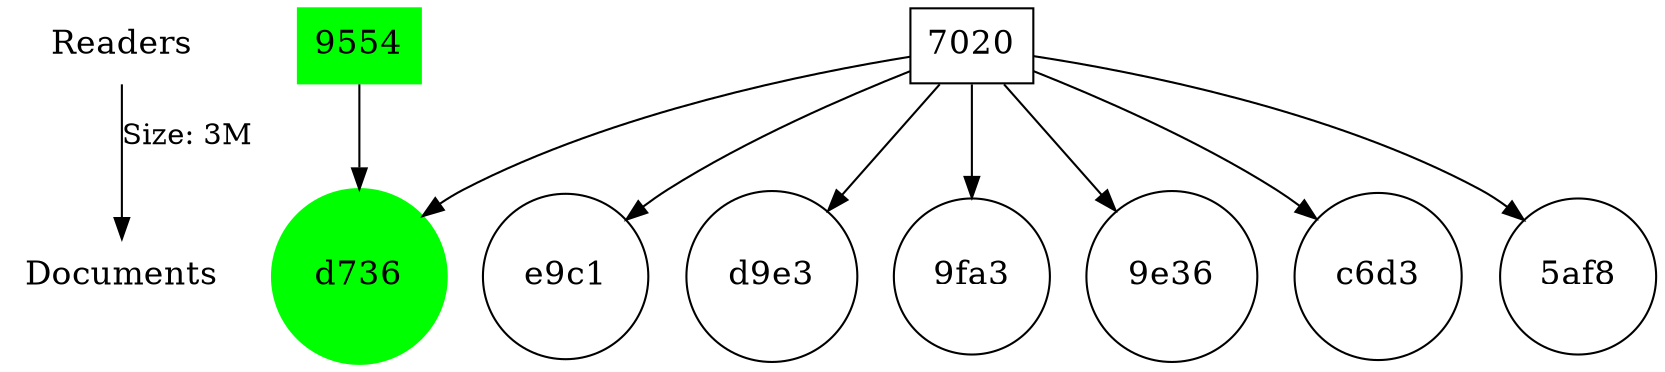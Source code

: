 strict digraph "Also likes" {
	node [fontsize=16 shape=plaintext]
	r [label=Readers]
	d [label=Documents]
	r -> d [label="Size: 3M"]
	d736 [label=d736 color=green rank=d shape=circle style=filled]
	9554 [label=9554 color=green rank=r shape=box style=filled]
	9554 -> d736
	e9c1 [label=e9c1 rank=d shape=circle]
	7020 [label=7020 rank=r shape=box]
	7020 -> e9c1
	7020 -> d736
	d9e3 [label=d9e3 rank=d shape=circle]
	7020 [label=7020 rank=r shape=box]
	7020 -> d9e3
	7020 -> d736
	"9fa3" [label="9fa3" rank=d shape=circle]
	7020 [label=7020 rank=r shape=box]
	7020 -> "9fa3"
	7020 -> d736
	"9e36" [label="9e36" rank=d shape=circle]
	7020 [label=7020 rank=r shape=box]
	7020 -> "9e36"
	7020 -> d736
	c6d3 [label=c6d3 rank=d shape=circle]
	7020 [label=7020 rank=r shape=box]
	7020 -> c6d3
	7020 -> d736
	"5af8" [label="5af8" rank=d shape=circle]
	7020 [label=7020 rank=r shape=box]
	7020 -> "5af8"
	7020 -> d736
}
